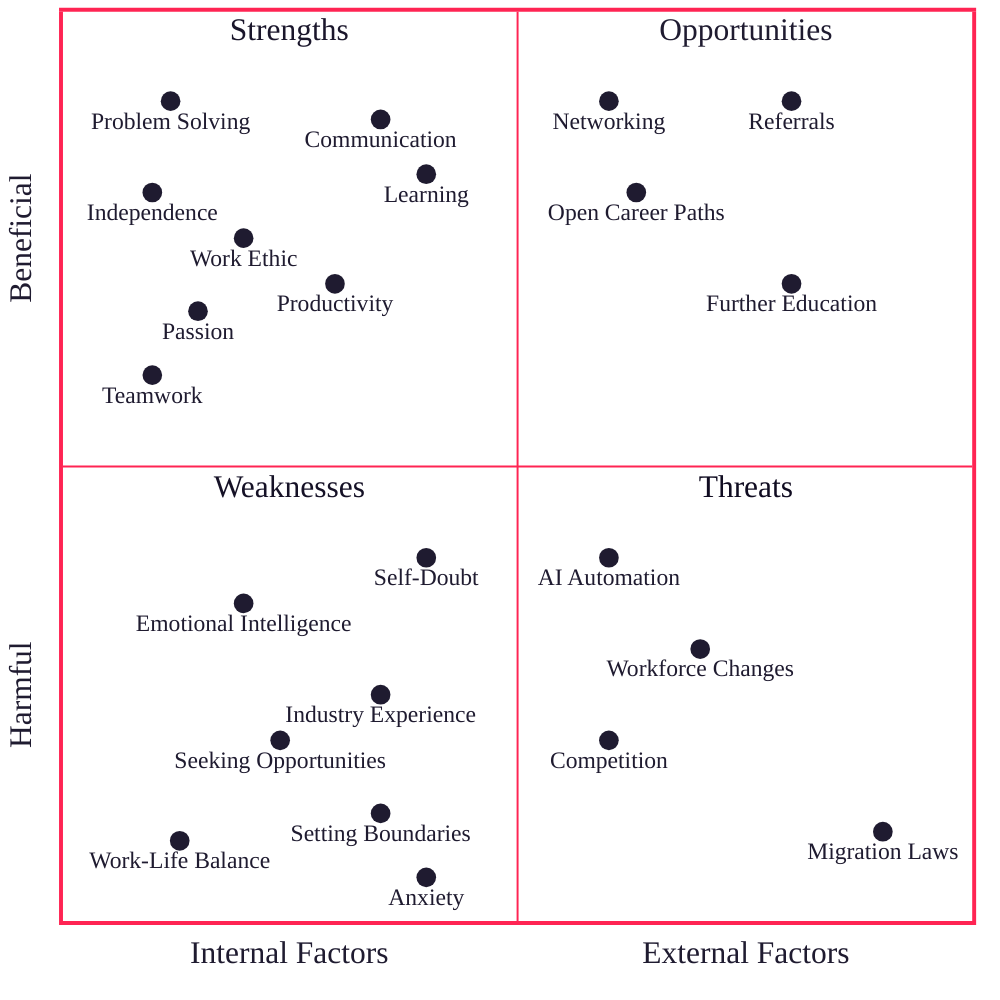 %%{init: {'theme': 'base',
    'themeVariables': {
      'primaryColor': '#fff',
      'primaryTextColor': '#1f1b30',
      'primaryBorderColor': '#FF2453',
      'lineColor': '#1f1b30',
      'secondaryColor': '#006100',
      'tertiaryColor': '#fff',
      'fontFamily':'verdana'
    }, "flowchart" : { "curve" : "basis" } } }%%
quadrantChart
    x-axis Internal Factors --> External Factors
    y-axis Harmful --> Beneficial
    quadrant-2 Strengths
    quadrant-3 Weaknesses
    quadrant-1 Opportunities
    quadrant-4 Threats
    Problem Solving: [0.12,0.9]
    Communication: [0.35,0.88]
    Teamwork: [0.1,0.6]
    Independence: [0.1,0.8]
    Learning: [0.4,0.82]
    Work Ethic: [0.2,0.75]
    Passion: [0.15,0.67]
    Productivity: [0.3,0.7]
    Anxiety: [0.4,0.05]
    Setting Boundaries: [0.35,0.12]
    Self-Doubt: [0.4,0.4]
    Work-Life Balance: [0.13,0.09]
    Emotional Intelligence: [0.2,0.35]
    Industry Experience: [0.35,0.25]
    Seeking Opportunities: [0.24,0.2]
    Open Career Paths: [0.63,0.8]
    Networking: [0.6,0.9]
    Further Education: [0.8,0.7]
    Referrals: [0.8,0.9]
    AI Automation: [0.6,0.4]
    Workforce Changes: [0.7,0.3]
    Competition: [0.6,0.2]
    Migration Laws: [0.9,0.1]